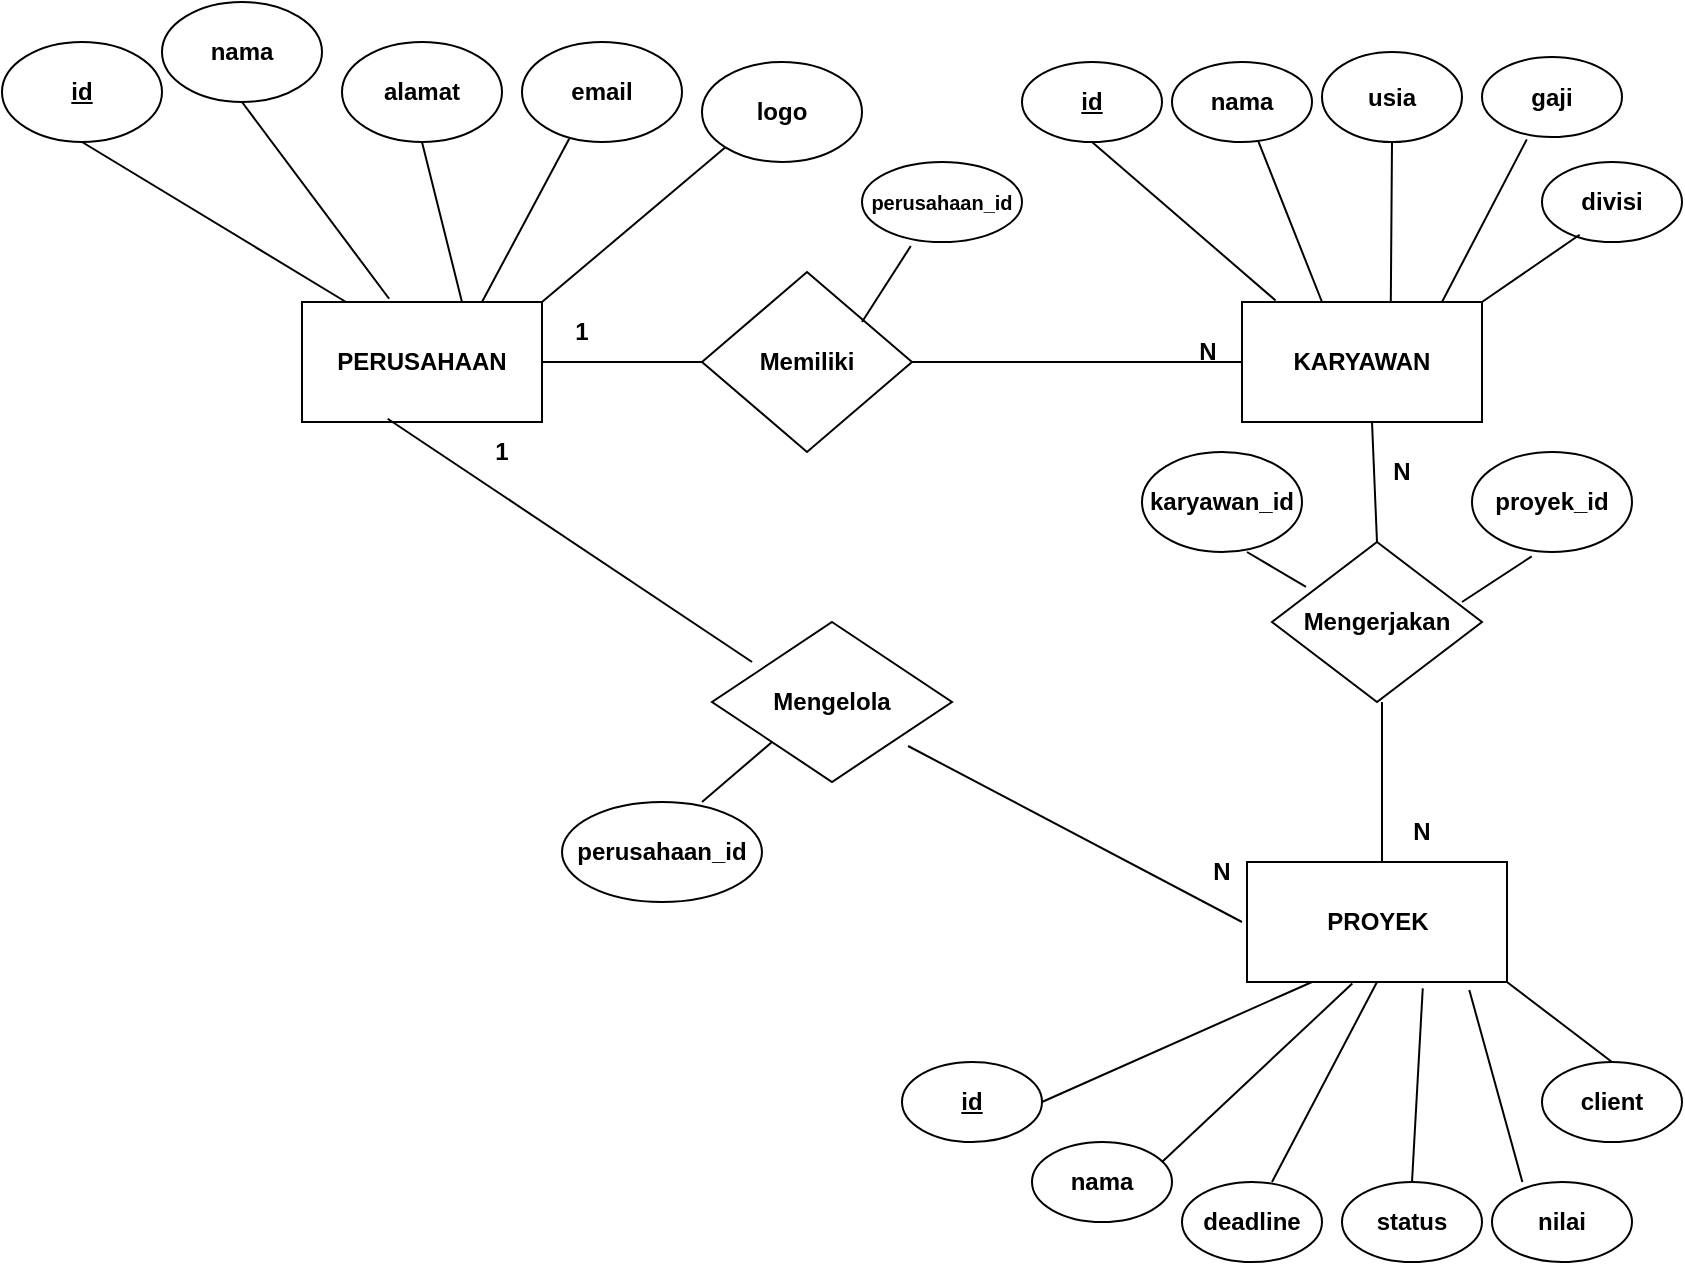 <mxfile version="27.1.6">
  <diagram name="Page-1" id="Fhg6PAhq90dIDQd2QwH9">
    <mxGraphModel dx="1042" dy="527" grid="1" gridSize="10" guides="1" tooltips="1" connect="1" arrows="1" fold="1" page="1" pageScale="1" pageWidth="850" pageHeight="1100" math="0" shadow="0">
      <root>
        <mxCell id="0" />
        <mxCell id="1" parent="0" />
        <mxCell id="0oUlyI4e5EYNOjkOba_o-1" value="&lt;b&gt;PERUSAHAAN&lt;/b&gt;" style="rounded=0;whiteSpace=wrap;html=1;" parent="1" vertex="1">
          <mxGeometry x="160" y="430" width="120" height="60" as="geometry" />
        </mxCell>
        <mxCell id="0oUlyI4e5EYNOjkOba_o-2" value="&lt;b&gt;KARYAWAN&lt;/b&gt;" style="rounded=0;whiteSpace=wrap;html=1;" parent="1" vertex="1">
          <mxGeometry x="630" y="430" width="120" height="60" as="geometry" />
        </mxCell>
        <mxCell id="0oUlyI4e5EYNOjkOba_o-3" value="&lt;b&gt;PROYEK&lt;/b&gt;" style="rounded=0;whiteSpace=wrap;html=1;" parent="1" vertex="1">
          <mxGeometry x="632.5" y="710" width="130" height="60" as="geometry" />
        </mxCell>
        <mxCell id="0oUlyI4e5EYNOjkOba_o-4" value="&lt;b&gt;&lt;u&gt;id&lt;/u&gt;&lt;/b&gt;" style="ellipse;whiteSpace=wrap;html=1;" parent="1" vertex="1">
          <mxGeometry x="10" y="300" width="80" height="50" as="geometry" />
        </mxCell>
        <mxCell id="0oUlyI4e5EYNOjkOba_o-5" value="" style="endArrow=none;html=1;rounded=0;entryX=0.5;entryY=1;entryDx=0;entryDy=0;" parent="1" target="0oUlyI4e5EYNOjkOba_o-4" edge="1">
          <mxGeometry width="50" height="50" relative="1" as="geometry">
            <mxPoint x="182" y="430" as="sourcePoint" />
            <mxPoint x="450" y="540" as="targetPoint" />
          </mxGeometry>
        </mxCell>
        <mxCell id="0oUlyI4e5EYNOjkOba_o-6" value="&lt;b&gt;nama&lt;/b&gt;" style="ellipse;whiteSpace=wrap;html=1;" parent="1" vertex="1">
          <mxGeometry x="90" y="280" width="80" height="50" as="geometry" />
        </mxCell>
        <mxCell id="0oUlyI4e5EYNOjkOba_o-7" value="&lt;b&gt;alamat&lt;/b&gt;" style="ellipse;whiteSpace=wrap;html=1;" parent="1" vertex="1">
          <mxGeometry x="180" y="300" width="80" height="50" as="geometry" />
        </mxCell>
        <mxCell id="0oUlyI4e5EYNOjkOba_o-8" value="&lt;b&gt;email&lt;/b&gt;" style="ellipse;whiteSpace=wrap;html=1;" parent="1" vertex="1">
          <mxGeometry x="270" y="300" width="80" height="50" as="geometry" />
        </mxCell>
        <mxCell id="0oUlyI4e5EYNOjkOba_o-9" value="&lt;b&gt;logo&lt;/b&gt;" style="ellipse;whiteSpace=wrap;html=1;" parent="1" vertex="1">
          <mxGeometry x="360" y="310" width="80" height="50" as="geometry" />
        </mxCell>
        <mxCell id="0oUlyI4e5EYNOjkOba_o-11" value="" style="endArrow=none;html=1;rounded=0;entryX=0.5;entryY=1;entryDx=0;entryDy=0;exitX=0.363;exitY=-0.027;exitDx=0;exitDy=0;exitPerimeter=0;" parent="1" source="0oUlyI4e5EYNOjkOba_o-1" target="0oUlyI4e5EYNOjkOba_o-6" edge="1">
          <mxGeometry width="50" height="50" relative="1" as="geometry">
            <mxPoint x="200" y="420" as="sourcePoint" />
            <mxPoint x="250" y="370" as="targetPoint" />
          </mxGeometry>
        </mxCell>
        <mxCell id="0oUlyI4e5EYNOjkOba_o-12" value="" style="endArrow=none;html=1;rounded=0;entryX=0.5;entryY=1;entryDx=0;entryDy=0;" parent="1" target="0oUlyI4e5EYNOjkOba_o-7" edge="1">
          <mxGeometry width="50" height="50" relative="1" as="geometry">
            <mxPoint x="240" y="430" as="sourcePoint" />
            <mxPoint x="290" y="380" as="targetPoint" />
          </mxGeometry>
        </mxCell>
        <mxCell id="0oUlyI4e5EYNOjkOba_o-13" value="" style="endArrow=none;html=1;rounded=0;entryX=0.295;entryY=0.968;entryDx=0;entryDy=0;entryPerimeter=0;" parent="1" target="0oUlyI4e5EYNOjkOba_o-8" edge="1">
          <mxGeometry width="50" height="50" relative="1" as="geometry">
            <mxPoint x="250" y="430" as="sourcePoint" />
            <mxPoint x="300" y="380" as="targetPoint" />
          </mxGeometry>
        </mxCell>
        <mxCell id="0oUlyI4e5EYNOjkOba_o-14" value="" style="endArrow=none;html=1;rounded=0;entryX=0;entryY=1;entryDx=0;entryDy=0;" parent="1" target="0oUlyI4e5EYNOjkOba_o-9" edge="1">
          <mxGeometry width="50" height="50" relative="1" as="geometry">
            <mxPoint x="280" y="430" as="sourcePoint" />
            <mxPoint x="332" y="373" as="targetPoint" />
          </mxGeometry>
        </mxCell>
        <mxCell id="0oUlyI4e5EYNOjkOba_o-15" value="" style="endArrow=none;html=1;rounded=0;exitX=1;exitY=0.5;exitDx=0;exitDy=0;" parent="1" source="0oUlyI4e5EYNOjkOba_o-1" edge="1">
          <mxGeometry width="50" height="50" relative="1" as="geometry">
            <mxPoint x="400" y="490" as="sourcePoint" />
            <mxPoint x="360" y="460" as="targetPoint" />
          </mxGeometry>
        </mxCell>
        <mxCell id="0oUlyI4e5EYNOjkOba_o-16" value="&lt;b&gt;Memiliki&lt;/b&gt;" style="rhombus;whiteSpace=wrap;html=1;" parent="1" vertex="1">
          <mxGeometry x="360" y="415" width="105" height="90" as="geometry" />
        </mxCell>
        <mxCell id="0oUlyI4e5EYNOjkOba_o-17" value="&lt;b&gt;&lt;u&gt;id&lt;/u&gt;&lt;/b&gt;" style="ellipse;whiteSpace=wrap;html=1;" parent="1" vertex="1">
          <mxGeometry x="520" y="310" width="70" height="40" as="geometry" />
        </mxCell>
        <mxCell id="0oUlyI4e5EYNOjkOba_o-18" value="&lt;b&gt;nama&lt;/b&gt;" style="ellipse;whiteSpace=wrap;html=1;" parent="1" vertex="1">
          <mxGeometry x="595" y="310" width="70" height="40" as="geometry" />
        </mxCell>
        <mxCell id="0oUlyI4e5EYNOjkOba_o-19" value="&lt;b&gt;usia&lt;/b&gt;" style="ellipse;whiteSpace=wrap;html=1;" parent="1" vertex="1">
          <mxGeometry x="670" y="305" width="70" height="45" as="geometry" />
        </mxCell>
        <mxCell id="0oUlyI4e5EYNOjkOba_o-20" value="&lt;b&gt;gaji&lt;/b&gt;" style="ellipse;whiteSpace=wrap;html=1;" parent="1" vertex="1">
          <mxGeometry x="750" y="307.5" width="70" height="40" as="geometry" />
        </mxCell>
        <mxCell id="0oUlyI4e5EYNOjkOba_o-21" value="&lt;b&gt;divisi&lt;/b&gt;" style="ellipse;whiteSpace=wrap;html=1;" parent="1" vertex="1">
          <mxGeometry x="780" y="360" width="70" height="40" as="geometry" />
        </mxCell>
        <mxCell id="0oUlyI4e5EYNOjkOba_o-22" value="&lt;b&gt;&lt;font style=&quot;font-size: 10px;&quot;&gt;perusahaan_id&lt;/font&gt;&lt;/b&gt;" style="ellipse;whiteSpace=wrap;html=1;" parent="1" vertex="1">
          <mxGeometry x="440" y="360" width="80" height="40" as="geometry" />
        </mxCell>
        <mxCell id="0oUlyI4e5EYNOjkOba_o-23" value="" style="endArrow=none;html=1;rounded=0;entryX=0.305;entryY=1.05;entryDx=0;entryDy=0;entryPerimeter=0;" parent="1" target="0oUlyI4e5EYNOjkOba_o-22" edge="1">
          <mxGeometry width="50" height="50" relative="1" as="geometry">
            <mxPoint x="440" y="440" as="sourcePoint" />
            <mxPoint x="490" y="390" as="targetPoint" />
          </mxGeometry>
        </mxCell>
        <mxCell id="0oUlyI4e5EYNOjkOba_o-24" value="" style="endArrow=none;html=1;rounded=0;entryX=0;entryY=0.5;entryDx=0;entryDy=0;exitX=1;exitY=0.5;exitDx=0;exitDy=0;" parent="1" source="0oUlyI4e5EYNOjkOba_o-16" target="0oUlyI4e5EYNOjkOba_o-2" edge="1">
          <mxGeometry width="50" height="50" relative="1" as="geometry">
            <mxPoint x="400" y="490" as="sourcePoint" />
            <mxPoint x="450" y="440" as="targetPoint" />
          </mxGeometry>
        </mxCell>
        <mxCell id="0oUlyI4e5EYNOjkOba_o-25" value="" style="endArrow=none;html=1;rounded=0;entryX=0.5;entryY=1;entryDx=0;entryDy=0;exitX=0.14;exitY=-0.013;exitDx=0;exitDy=0;exitPerimeter=0;" parent="1" source="0oUlyI4e5EYNOjkOba_o-2" target="0oUlyI4e5EYNOjkOba_o-17" edge="1">
          <mxGeometry width="50" height="50" relative="1" as="geometry">
            <mxPoint x="570" y="430" as="sourcePoint" />
            <mxPoint x="620" y="380" as="targetPoint" />
          </mxGeometry>
        </mxCell>
        <mxCell id="0oUlyI4e5EYNOjkOba_o-26" value="" style="endArrow=none;html=1;rounded=0;entryX=0.614;entryY=0.98;entryDx=0;entryDy=0;entryPerimeter=0;" parent="1" target="0oUlyI4e5EYNOjkOba_o-18" edge="1">
          <mxGeometry width="50" height="50" relative="1" as="geometry">
            <mxPoint x="670" y="430" as="sourcePoint" />
            <mxPoint x="650" y="400" as="targetPoint" />
          </mxGeometry>
        </mxCell>
        <mxCell id="0oUlyI4e5EYNOjkOba_o-27" value="" style="endArrow=none;html=1;rounded=0;entryX=0.5;entryY=1;entryDx=0;entryDy=0;exitX=0.62;exitY=0;exitDx=0;exitDy=0;exitPerimeter=0;" parent="1" source="0oUlyI4e5EYNOjkOba_o-2" target="0oUlyI4e5EYNOjkOba_o-19" edge="1">
          <mxGeometry width="50" height="50" relative="1" as="geometry">
            <mxPoint x="792" y="479" as="sourcePoint" />
            <mxPoint x="700" y="400" as="targetPoint" />
          </mxGeometry>
        </mxCell>
        <mxCell id="0oUlyI4e5EYNOjkOba_o-29" value="" style="endArrow=none;html=1;rounded=0;entryX=0.32;entryY=1.03;entryDx=0;entryDy=0;entryPerimeter=0;" parent="1" target="0oUlyI4e5EYNOjkOba_o-20" edge="1">
          <mxGeometry width="50" height="50" relative="1" as="geometry">
            <mxPoint x="730" y="430" as="sourcePoint" />
            <mxPoint x="780" y="380" as="targetPoint" />
          </mxGeometry>
        </mxCell>
        <mxCell id="0oUlyI4e5EYNOjkOba_o-30" value="" style="endArrow=none;html=1;rounded=0;exitX=1;exitY=0;exitDx=0;exitDy=0;entryX=0.269;entryY=0.91;entryDx=0;entryDy=0;entryPerimeter=0;" parent="1" source="0oUlyI4e5EYNOjkOba_o-2" target="0oUlyI4e5EYNOjkOba_o-21" edge="1">
          <mxGeometry width="50" height="50" relative="1" as="geometry">
            <mxPoint x="770" y="450" as="sourcePoint" />
            <mxPoint x="820" y="400" as="targetPoint" />
          </mxGeometry>
        </mxCell>
        <mxCell id="0oUlyI4e5EYNOjkOba_o-31" value="&lt;b&gt;Mengerjakan&lt;/b&gt;" style="rhombus;whiteSpace=wrap;html=1;" parent="1" vertex="1">
          <mxGeometry x="645" y="550" width="105" height="80" as="geometry" />
        </mxCell>
        <mxCell id="0oUlyI4e5EYNOjkOba_o-32" value="" style="endArrow=none;html=1;rounded=0;exitX=0.5;exitY=0;exitDx=0;exitDy=0;" parent="1" source="0oUlyI4e5EYNOjkOba_o-31" edge="1">
          <mxGeometry width="50" height="50" relative="1" as="geometry">
            <mxPoint x="645" y="540" as="sourcePoint" />
            <mxPoint x="695" y="490" as="targetPoint" />
          </mxGeometry>
        </mxCell>
        <mxCell id="0oUlyI4e5EYNOjkOba_o-33" value="" style="endArrow=none;html=1;rounded=0;" parent="1" edge="1">
          <mxGeometry width="50" height="50" relative="1" as="geometry">
            <mxPoint x="700" y="710" as="sourcePoint" />
            <mxPoint x="700" y="630" as="targetPoint" />
          </mxGeometry>
        </mxCell>
        <mxCell id="0oUlyI4e5EYNOjkOba_o-34" value="&lt;b&gt;karyawan_id&lt;/b&gt;" style="ellipse;whiteSpace=wrap;html=1;" parent="1" vertex="1">
          <mxGeometry x="580" y="505" width="80" height="50" as="geometry" />
        </mxCell>
        <mxCell id="0oUlyI4e5EYNOjkOba_o-36" value="&lt;b&gt;proyek_id&lt;/b&gt;" style="ellipse;whiteSpace=wrap;html=1;" parent="1" vertex="1">
          <mxGeometry x="745" y="505" width="80" height="50" as="geometry" />
        </mxCell>
        <mxCell id="0oUlyI4e5EYNOjkOba_o-37" value="" style="endArrow=none;html=1;rounded=0;entryX=0.373;entryY=1.044;entryDx=0;entryDy=0;entryPerimeter=0;" parent="1" target="0oUlyI4e5EYNOjkOba_o-36" edge="1">
          <mxGeometry width="50" height="50" relative="1" as="geometry">
            <mxPoint x="740" y="580" as="sourcePoint" />
            <mxPoint x="790" y="530" as="targetPoint" />
          </mxGeometry>
        </mxCell>
        <mxCell id="0oUlyI4e5EYNOjkOba_o-38" value="" style="endArrow=none;html=1;rounded=0;exitX=0.162;exitY=0.28;exitDx=0;exitDy=0;exitPerimeter=0;" parent="1" source="0oUlyI4e5EYNOjkOba_o-31" edge="1">
          <mxGeometry width="50" height="50" relative="1" as="geometry">
            <mxPoint x="582.5" y="605" as="sourcePoint" />
            <mxPoint x="632.5" y="555" as="targetPoint" />
          </mxGeometry>
        </mxCell>
        <mxCell id="0oUlyI4e5EYNOjkOba_o-39" value="&lt;b&gt;&lt;u&gt;id&lt;/u&gt;&lt;/b&gt;" style="ellipse;whiteSpace=wrap;html=1;" parent="1" vertex="1">
          <mxGeometry x="460" y="810" width="70" height="40" as="geometry" />
        </mxCell>
        <mxCell id="0oUlyI4e5EYNOjkOba_o-41" value="&lt;b&gt;nama&lt;/b&gt;" style="ellipse;whiteSpace=wrap;html=1;" parent="1" vertex="1">
          <mxGeometry x="525" y="850" width="70" height="40" as="geometry" />
        </mxCell>
        <mxCell id="0oUlyI4e5EYNOjkOba_o-43" value="&lt;b&gt;deadline&lt;/b&gt;" style="ellipse;whiteSpace=wrap;html=1;" parent="1" vertex="1">
          <mxGeometry x="600" y="870" width="70" height="40" as="geometry" />
        </mxCell>
        <mxCell id="0oUlyI4e5EYNOjkOba_o-44" value="&lt;b&gt;perusahaan_id&lt;/b&gt;" style="ellipse;whiteSpace=wrap;html=1;" parent="1" vertex="1">
          <mxGeometry x="290" y="680" width="100" height="50" as="geometry" />
        </mxCell>
        <mxCell id="0oUlyI4e5EYNOjkOba_o-45" value="&lt;b&gt;status&lt;/b&gt;&lt;span style=&quot;color: rgba(0, 0, 0, 0); font-family: monospace; font-size: 0px; text-align: start; text-wrap-mode: nowrap;&quot;&gt;%3CmxGraphModel%3E%3Croot%3E%3CmxCell%20id%3D%220%22%2F%3E%3CmxCell%20id%3D%221%22%20parent%3D%220%22%2F%3E%3CmxCell%20id%3D%222%22%20value%3D%22%26lt%3Bb%26gt%3Bnama%26lt%3B%2Fb%26gt%3B%22%20style%3D%22ellipse%3BwhiteSpace%3Dwrap%3Bhtml%3D1%3B%22%20vertex%3D%221%22%20parent%3D%221%22%3E%3CmxGeometry%20x%3D%22610%22%20y%3D%22830%22%20width%3D%2270%22%20height%3D%2240%22%20as%3D%22geometry%22%2F%3E%3C%2FmxCell%3E%3C%2Froot%3E%3C%2FmxGraphModel%3E&lt;/span&gt;" style="ellipse;whiteSpace=wrap;html=1;" parent="1" vertex="1">
          <mxGeometry x="680" y="870" width="70" height="40" as="geometry" />
        </mxCell>
        <mxCell id="0oUlyI4e5EYNOjkOba_o-46" value="&lt;b&gt;client&lt;/b&gt;" style="ellipse;whiteSpace=wrap;html=1;" parent="1" vertex="1">
          <mxGeometry x="780" y="810" width="70" height="40" as="geometry" />
        </mxCell>
        <mxCell id="0oUlyI4e5EYNOjkOba_o-47" value="&lt;b&gt;nilai&lt;/b&gt;" style="ellipse;whiteSpace=wrap;html=1;" parent="1" vertex="1">
          <mxGeometry x="755" y="870" width="70" height="40" as="geometry" />
        </mxCell>
        <mxCell id="0oUlyI4e5EYNOjkOba_o-48" value="" style="endArrow=none;html=1;rounded=0;entryX=0.25;entryY=1;entryDx=0;entryDy=0;" parent="1" target="0oUlyI4e5EYNOjkOba_o-3" edge="1">
          <mxGeometry width="50" height="50" relative="1" as="geometry">
            <mxPoint x="530" y="830" as="sourcePoint" />
            <mxPoint x="580" y="780" as="targetPoint" />
          </mxGeometry>
        </mxCell>
        <mxCell id="0oUlyI4e5EYNOjkOba_o-49" value="" style="endArrow=none;html=1;rounded=0;entryX=0.405;entryY=1.013;entryDx=0;entryDy=0;entryPerimeter=0;" parent="1" target="0oUlyI4e5EYNOjkOba_o-3" edge="1">
          <mxGeometry width="50" height="50" relative="1" as="geometry">
            <mxPoint x="590" y="860" as="sourcePoint" />
            <mxPoint x="640" y="810" as="targetPoint" />
          </mxGeometry>
        </mxCell>
        <mxCell id="0oUlyI4e5EYNOjkOba_o-50" value="" style="endArrow=none;html=1;rounded=0;entryX=0.5;entryY=1;entryDx=0;entryDy=0;" parent="1" target="0oUlyI4e5EYNOjkOba_o-3" edge="1">
          <mxGeometry width="50" height="50" relative="1" as="geometry">
            <mxPoint x="645" y="870" as="sourcePoint" />
            <mxPoint x="695" y="820" as="targetPoint" />
          </mxGeometry>
        </mxCell>
        <mxCell id="0oUlyI4e5EYNOjkOba_o-51" value="" style="endArrow=none;html=1;rounded=0;entryX=0.676;entryY=1.053;entryDx=0;entryDy=0;entryPerimeter=0;exitX=0.5;exitY=0;exitDx=0;exitDy=0;" parent="1" source="0oUlyI4e5EYNOjkOba_o-45" target="0oUlyI4e5EYNOjkOba_o-3" edge="1">
          <mxGeometry width="50" height="50" relative="1" as="geometry">
            <mxPoint x="660" y="990" as="sourcePoint" />
            <mxPoint x="710" y="940" as="targetPoint" />
          </mxGeometry>
        </mxCell>
        <mxCell id="0oUlyI4e5EYNOjkOba_o-52" value="" style="endArrow=none;html=1;rounded=0;exitX=0.217;exitY=0;exitDx=0;exitDy=0;exitPerimeter=0;entryX=0.855;entryY=1.067;entryDx=0;entryDy=0;entryPerimeter=0;" parent="1" source="0oUlyI4e5EYNOjkOba_o-47" target="0oUlyI4e5EYNOjkOba_o-3" edge="1">
          <mxGeometry width="50" height="50" relative="1" as="geometry">
            <mxPoint x="740" y="840" as="sourcePoint" />
            <mxPoint x="790" y="790" as="targetPoint" />
          </mxGeometry>
        </mxCell>
        <mxCell id="0oUlyI4e5EYNOjkOba_o-54" value="" style="endArrow=none;html=1;rounded=0;entryX=1;entryY=1;entryDx=0;entryDy=0;exitX=0.5;exitY=0;exitDx=0;exitDy=0;" parent="1" source="0oUlyI4e5EYNOjkOba_o-46" target="0oUlyI4e5EYNOjkOba_o-3" edge="1">
          <mxGeometry width="50" height="50" relative="1" as="geometry">
            <mxPoint x="790" y="800" as="sourcePoint" />
            <mxPoint x="840" y="750" as="targetPoint" />
          </mxGeometry>
        </mxCell>
        <mxCell id="0oUlyI4e5EYNOjkOba_o-56" value="&lt;b&gt;Mengelola&lt;/b&gt;" style="rhombus;whiteSpace=wrap;html=1;" parent="1" vertex="1">
          <mxGeometry x="365" y="590" width="120" height="80" as="geometry" />
        </mxCell>
        <mxCell id="0oUlyI4e5EYNOjkOba_o-57" value="" style="endArrow=none;html=1;rounded=0;entryX=0.817;entryY=0.775;entryDx=0;entryDy=0;entryPerimeter=0;" parent="1" target="0oUlyI4e5EYNOjkOba_o-56" edge="1">
          <mxGeometry width="50" height="50" relative="1" as="geometry">
            <mxPoint x="630" y="740" as="sourcePoint" />
            <mxPoint x="575" y="690" as="targetPoint" />
          </mxGeometry>
        </mxCell>
        <mxCell id="0oUlyI4e5EYNOjkOba_o-58" value="" style="endArrow=none;html=1;rounded=0;entryX=0;entryY=1;entryDx=0;entryDy=0;" parent="1" target="0oUlyI4e5EYNOjkOba_o-56" edge="1">
          <mxGeometry width="50" height="50" relative="1" as="geometry">
            <mxPoint x="360" y="680" as="sourcePoint" />
            <mxPoint x="390" y="640" as="targetPoint" />
          </mxGeometry>
        </mxCell>
        <mxCell id="0oUlyI4e5EYNOjkOba_o-60" value="&lt;b&gt;1&lt;/b&gt;" style="text;html=1;align=center;verticalAlign=middle;whiteSpace=wrap;rounded=0;" parent="1" vertex="1">
          <mxGeometry x="270" y="430" width="60" height="30" as="geometry" />
        </mxCell>
        <mxCell id="0oUlyI4e5EYNOjkOba_o-61" value="&lt;b&gt;N&lt;/b&gt;" style="text;html=1;align=center;verticalAlign=middle;whiteSpace=wrap;rounded=0;" parent="1" vertex="1">
          <mxGeometry x="590" y="700" width="60" height="30" as="geometry" />
        </mxCell>
        <mxCell id="0oUlyI4e5EYNOjkOba_o-62" value="&lt;b&gt;N&lt;/b&gt;" style="text;html=1;align=center;verticalAlign=middle;whiteSpace=wrap;rounded=0;" parent="1" vertex="1">
          <mxGeometry x="680" y="500" width="60" height="30" as="geometry" />
        </mxCell>
        <mxCell id="0oUlyI4e5EYNOjkOba_o-63" value="&lt;b&gt;N&lt;/b&gt;" style="text;html=1;align=center;verticalAlign=middle;whiteSpace=wrap;rounded=0;" parent="1" vertex="1">
          <mxGeometry x="690" y="680" width="60" height="30" as="geometry" />
        </mxCell>
        <mxCell id="0oUlyI4e5EYNOjkOba_o-65" value="" style="endArrow=none;html=1;rounded=0;entryX=0.357;entryY=0.973;entryDx=0;entryDy=0;exitX=0.167;exitY=0.25;exitDx=0;exitDy=0;exitPerimeter=0;entryPerimeter=0;" parent="1" source="0oUlyI4e5EYNOjkOba_o-56" target="0oUlyI4e5EYNOjkOba_o-1" edge="1">
          <mxGeometry width="50" height="50" relative="1" as="geometry">
            <mxPoint x="385" y="610" as="sourcePoint" />
            <mxPoint x="220" y="490" as="targetPoint" />
          </mxGeometry>
        </mxCell>
        <mxCell id="0oUlyI4e5EYNOjkOba_o-64" value="&lt;b&gt;1&lt;/b&gt;" style="text;html=1;align=center;verticalAlign=middle;whiteSpace=wrap;rounded=0;" parent="1" vertex="1">
          <mxGeometry x="230" y="490" width="60" height="30" as="geometry" />
        </mxCell>
        <mxCell id="0oUlyI4e5EYNOjkOba_o-66" value="&lt;b&gt;N&lt;/b&gt;" style="text;html=1;align=center;verticalAlign=middle;whiteSpace=wrap;rounded=0;" parent="1" vertex="1">
          <mxGeometry x="582.5" y="440" width="60" height="30" as="geometry" />
        </mxCell>
      </root>
    </mxGraphModel>
  </diagram>
</mxfile>

